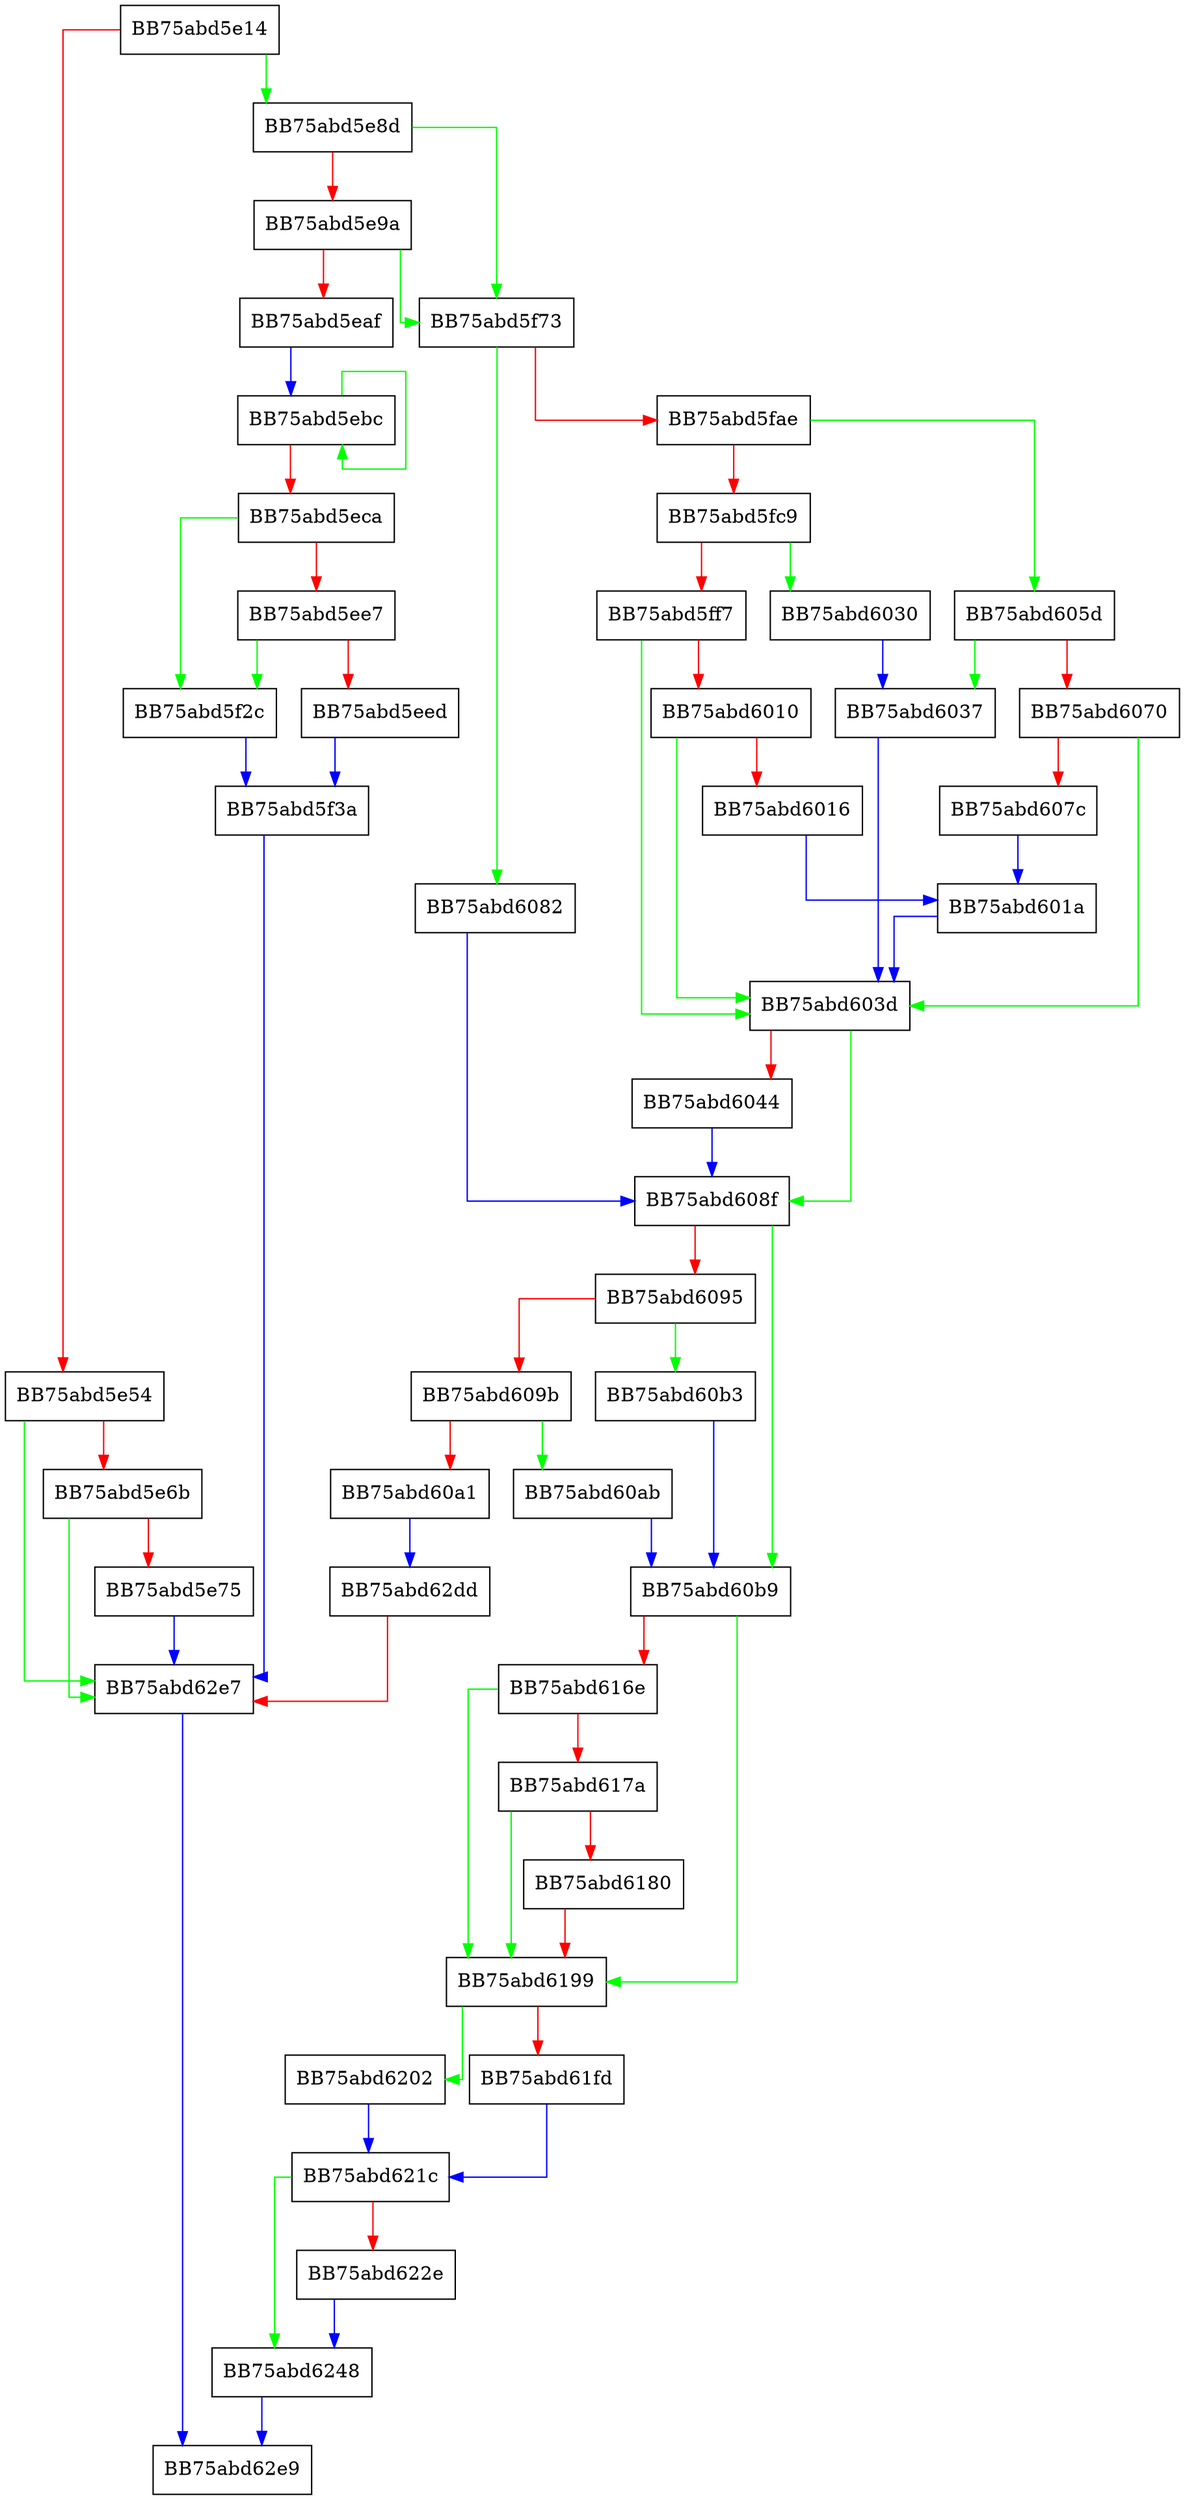 digraph Report {
  node [shape="box"];
  graph [splines=ortho];
  BB75abd5e14 -> BB75abd5e8d [color="green"];
  BB75abd5e14 -> BB75abd5e54 [color="red"];
  BB75abd5e54 -> BB75abd62e7 [color="green"];
  BB75abd5e54 -> BB75abd5e6b [color="red"];
  BB75abd5e6b -> BB75abd62e7 [color="green"];
  BB75abd5e6b -> BB75abd5e75 [color="red"];
  BB75abd5e75 -> BB75abd62e7 [color="blue"];
  BB75abd5e8d -> BB75abd5f73 [color="green"];
  BB75abd5e8d -> BB75abd5e9a [color="red"];
  BB75abd5e9a -> BB75abd5f73 [color="green"];
  BB75abd5e9a -> BB75abd5eaf [color="red"];
  BB75abd5eaf -> BB75abd5ebc [color="blue"];
  BB75abd5ebc -> BB75abd5ebc [color="green"];
  BB75abd5ebc -> BB75abd5eca [color="red"];
  BB75abd5eca -> BB75abd5f2c [color="green"];
  BB75abd5eca -> BB75abd5ee7 [color="red"];
  BB75abd5ee7 -> BB75abd5f2c [color="green"];
  BB75abd5ee7 -> BB75abd5eed [color="red"];
  BB75abd5eed -> BB75abd5f3a [color="blue"];
  BB75abd5f2c -> BB75abd5f3a [color="blue"];
  BB75abd5f3a -> BB75abd62e7 [color="blue"];
  BB75abd5f73 -> BB75abd6082 [color="green"];
  BB75abd5f73 -> BB75abd5fae [color="red"];
  BB75abd5fae -> BB75abd605d [color="green"];
  BB75abd5fae -> BB75abd5fc9 [color="red"];
  BB75abd5fc9 -> BB75abd6030 [color="green"];
  BB75abd5fc9 -> BB75abd5ff7 [color="red"];
  BB75abd5ff7 -> BB75abd603d [color="green"];
  BB75abd5ff7 -> BB75abd6010 [color="red"];
  BB75abd6010 -> BB75abd603d [color="green"];
  BB75abd6010 -> BB75abd6016 [color="red"];
  BB75abd6016 -> BB75abd601a [color="blue"];
  BB75abd601a -> BB75abd603d [color="blue"];
  BB75abd6030 -> BB75abd6037 [color="blue"];
  BB75abd6037 -> BB75abd603d [color="blue"];
  BB75abd603d -> BB75abd608f [color="green"];
  BB75abd603d -> BB75abd6044 [color="red"];
  BB75abd6044 -> BB75abd608f [color="blue"];
  BB75abd605d -> BB75abd6037 [color="green"];
  BB75abd605d -> BB75abd6070 [color="red"];
  BB75abd6070 -> BB75abd603d [color="green"];
  BB75abd6070 -> BB75abd607c [color="red"];
  BB75abd607c -> BB75abd601a [color="blue"];
  BB75abd6082 -> BB75abd608f [color="blue"];
  BB75abd608f -> BB75abd60b9 [color="green"];
  BB75abd608f -> BB75abd6095 [color="red"];
  BB75abd6095 -> BB75abd60b3 [color="green"];
  BB75abd6095 -> BB75abd609b [color="red"];
  BB75abd609b -> BB75abd60ab [color="green"];
  BB75abd609b -> BB75abd60a1 [color="red"];
  BB75abd60a1 -> BB75abd62dd [color="blue"];
  BB75abd60ab -> BB75abd60b9 [color="blue"];
  BB75abd60b3 -> BB75abd60b9 [color="blue"];
  BB75abd60b9 -> BB75abd6199 [color="green"];
  BB75abd60b9 -> BB75abd616e [color="red"];
  BB75abd616e -> BB75abd6199 [color="green"];
  BB75abd616e -> BB75abd617a [color="red"];
  BB75abd617a -> BB75abd6199 [color="green"];
  BB75abd617a -> BB75abd6180 [color="red"];
  BB75abd6180 -> BB75abd6199 [color="red"];
  BB75abd6199 -> BB75abd6202 [color="green"];
  BB75abd6199 -> BB75abd61fd [color="red"];
  BB75abd61fd -> BB75abd621c [color="blue"];
  BB75abd6202 -> BB75abd621c [color="blue"];
  BB75abd621c -> BB75abd6248 [color="green"];
  BB75abd621c -> BB75abd622e [color="red"];
  BB75abd622e -> BB75abd6248 [color="blue"];
  BB75abd6248 -> BB75abd62e9 [color="blue"];
  BB75abd62dd -> BB75abd62e7 [color="red"];
  BB75abd62e7 -> BB75abd62e9 [color="blue"];
}